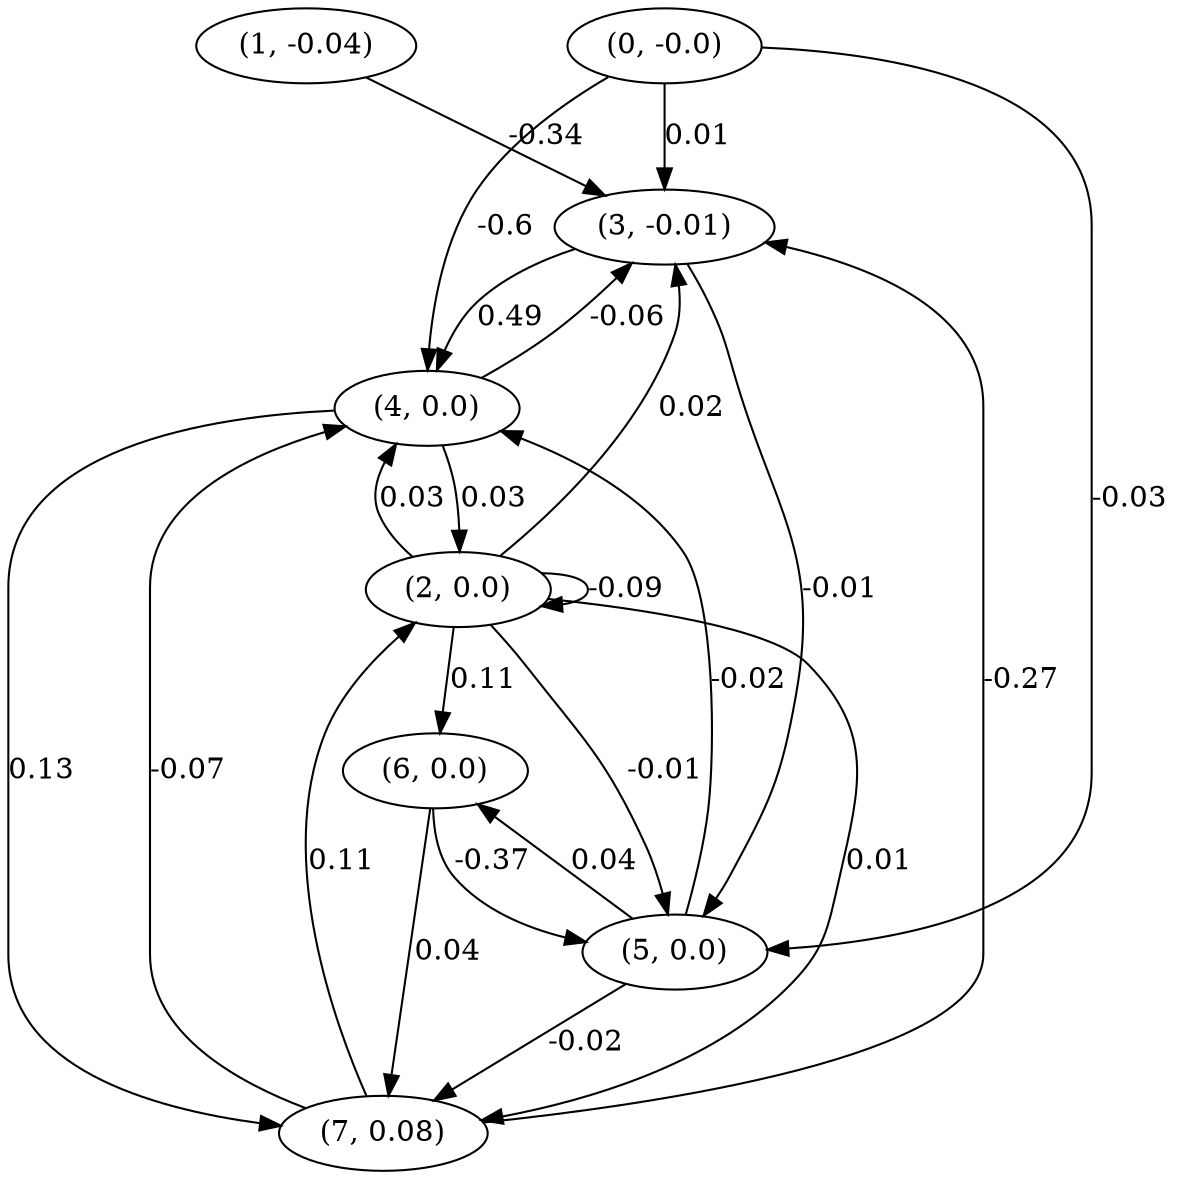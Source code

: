 digraph {
    0 [ label = "(0, -0.0)" ]
    1 [ label = "(1, -0.04)" ]
    2 [ label = "(2, 0.0)" ]
    3 [ label = "(3, -0.01)" ]
    4 [ label = "(4, 0.0)" ]
    5 [ label = "(5, 0.0)" ]
    6 [ label = "(6, 0.0)" ]
    7 [ label = "(7, 0.08)" ]
    2 -> 2 [ label = "-0.09" ]
    4 -> 2 [ label = "0.03" ]
    7 -> 2 [ label = "0.11" ]
    0 -> 3 [ label = "0.01" ]
    1 -> 3 [ label = "-0.34" ]
    2 -> 3 [ label = "0.02" ]
    4 -> 3 [ label = "-0.06" ]
    7 -> 3 [ label = "-0.27" ]
    0 -> 4 [ label = "-0.6" ]
    2 -> 4 [ label = "0.03" ]
    3 -> 4 [ label = "0.49" ]
    5 -> 4 [ label = "-0.02" ]
    7 -> 4 [ label = "-0.07" ]
    0 -> 5 [ label = "-0.03" ]
    2 -> 5 [ label = "-0.01" ]
    3 -> 5 [ label = "-0.01" ]
    6 -> 5 [ label = "-0.37" ]
    2 -> 6 [ label = "0.11" ]
    5 -> 6 [ label = "0.04" ]
    2 -> 7 [ label = "0.01" ]
    4 -> 7 [ label = "0.13" ]
    5 -> 7 [ label = "-0.02" ]
    6 -> 7 [ label = "0.04" ]
}


